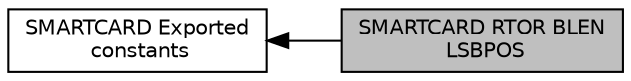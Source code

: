digraph "SMARTCARD RTOR BLEN LSBPOS"
{
  edge [fontname="Helvetica",fontsize="10",labelfontname="Helvetica",labelfontsize="10"];
  node [fontname="Helvetica",fontsize="10",shape=record];
  rankdir=LR;
  Node0 [label="SMARTCARD RTOR BLEN\l LSBPOS",height=0.2,width=0.4,color="black", fillcolor="grey75", style="filled", fontcolor="black"];
  Node1 [label="SMARTCARD Exported\l constants",height=0.2,width=0.4,color="black", fillcolor="white", style="filled",URL="$group___s_m_a_r_t_c_a_r_d___exported___constants.html"];
  Node1->Node0 [shape=plaintext, dir="back", style="solid"];
}
